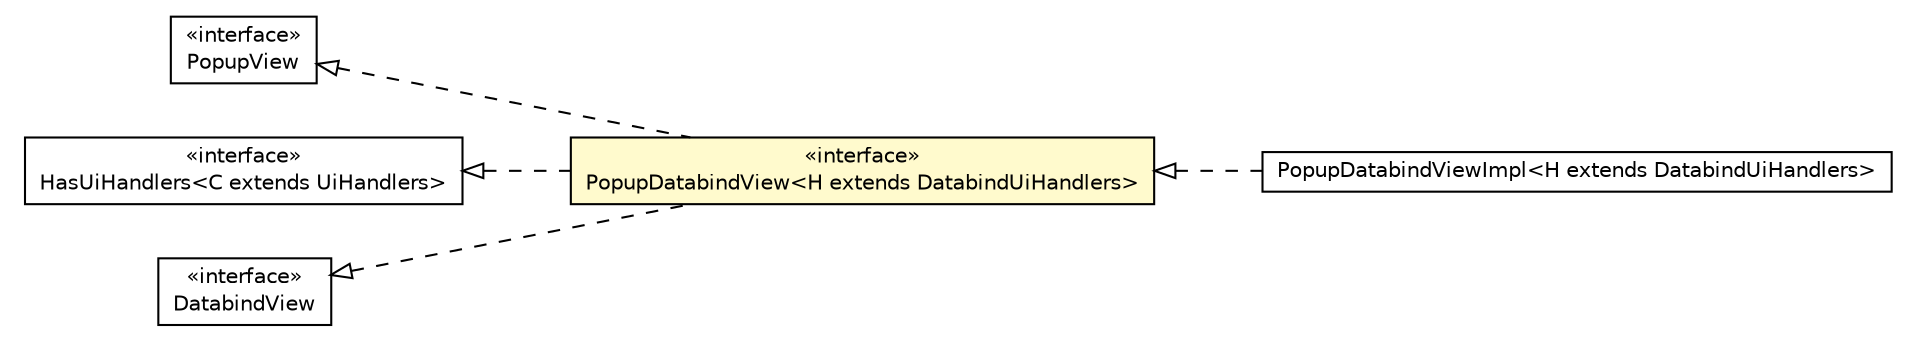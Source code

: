 #!/usr/local/bin/dot
#
# Class diagram 
# Generated by UMLGraph version R5_6-24-gf6e263 (http://www.umlgraph.org/)
#

digraph G {
	edge [fontname="Helvetica",fontsize=10,labelfontname="Helvetica",labelfontsize=10];
	node [fontname="Helvetica",fontsize=10,shape=plaintext];
	nodesep=0.25;
	ranksep=0.5;
	rankdir=LR;
	// org.turbogwt.ext.gwtp.databind.client.PopupDatabindViewImpl<H extends org.turbogwt.ext.gwtp.databind.client.DatabindUiHandlers>
	c45 [label=<<table title="org.turbogwt.ext.gwtp.databind.client.PopupDatabindViewImpl" border="0" cellborder="1" cellspacing="0" cellpadding="2" port="p" href="./PopupDatabindViewImpl.html">
		<tr><td><table border="0" cellspacing="0" cellpadding="1">
<tr><td align="center" balign="center"> PopupDatabindViewImpl&lt;H extends DatabindUiHandlers&gt; </td></tr>
		</table></td></tr>
		</table>>, URL="./PopupDatabindViewImpl.html", fontname="Helvetica", fontcolor="black", fontsize=10.0];
	// org.turbogwt.ext.gwtp.databind.client.PopupDatabindView<H extends org.turbogwt.ext.gwtp.databind.client.DatabindUiHandlers>
	c46 [label=<<table title="org.turbogwt.ext.gwtp.databind.client.PopupDatabindView" border="0" cellborder="1" cellspacing="0" cellpadding="2" port="p" bgcolor="lemonChiffon" href="./PopupDatabindView.html">
		<tr><td><table border="0" cellspacing="0" cellpadding="1">
<tr><td align="center" balign="center"> &#171;interface&#187; </td></tr>
<tr><td align="center" balign="center"> PopupDatabindView&lt;H extends DatabindUiHandlers&gt; </td></tr>
		</table></td></tr>
		</table>>, URL="./PopupDatabindView.html", fontname="Helvetica", fontcolor="black", fontsize=10.0];
	//org.turbogwt.ext.gwtp.databind.client.PopupDatabindViewImpl<H extends org.turbogwt.ext.gwtp.databind.client.DatabindUiHandlers> implements org.turbogwt.ext.gwtp.databind.client.PopupDatabindView<H extends org.turbogwt.ext.gwtp.databind.client.DatabindUiHandlers>
	c46:p -> c45:p [dir=back,arrowtail=empty,style=dashed];
	//org.turbogwt.ext.gwtp.databind.client.PopupDatabindView<H extends org.turbogwt.ext.gwtp.databind.client.DatabindUiHandlers> implements com.gwtplatform.mvp.client.PopupView
	c51:p -> c46:p [dir=back,arrowtail=empty,style=dashed];
	//org.turbogwt.ext.gwtp.databind.client.PopupDatabindView<H extends org.turbogwt.ext.gwtp.databind.client.DatabindUiHandlers> implements com.gwtplatform.mvp.client.HasUiHandlers<C extends com.gwtplatform.mvp.client.UiHandlers>
	c52:p -> c46:p [dir=back,arrowtail=empty,style=dashed];
	//org.turbogwt.ext.gwtp.databind.client.PopupDatabindView<H extends org.turbogwt.ext.gwtp.databind.client.DatabindUiHandlers> implements org.turbogwt.mvp.databind.client.DatabindView
	c53:p -> c46:p [dir=back,arrowtail=empty,style=dashed];
	// com.gwtplatform.mvp.client.PopupView
	c51 [label=<<table title="com.gwtplatform.mvp.client.PopupView" border="0" cellborder="1" cellspacing="0" cellpadding="2" port="p">
		<tr><td><table border="0" cellspacing="0" cellpadding="1">
<tr><td align="center" balign="center"> &#171;interface&#187; </td></tr>
<tr><td align="center" balign="center"> PopupView </td></tr>
		</table></td></tr>
		</table>>, URL="null", fontname="Helvetica", fontcolor="black", fontsize=10.0];
	// com.gwtplatform.mvp.client.HasUiHandlers<C extends com.gwtplatform.mvp.client.UiHandlers>
	c52 [label=<<table title="com.gwtplatform.mvp.client.HasUiHandlers" border="0" cellborder="1" cellspacing="0" cellpadding="2" port="p">
		<tr><td><table border="0" cellspacing="0" cellpadding="1">
<tr><td align="center" balign="center"> &#171;interface&#187; </td></tr>
<tr><td align="center" balign="center"> HasUiHandlers&lt;C extends UiHandlers&gt; </td></tr>
		</table></td></tr>
		</table>>, URL="null", fontname="Helvetica", fontcolor="black", fontsize=10.0];
	// org.turbogwt.mvp.databind.client.DatabindView
	c53 [label=<<table title="org.turbogwt.mvp.databind.client.DatabindView" border="0" cellborder="1" cellspacing="0" cellpadding="2" port="p">
		<tr><td><table border="0" cellspacing="0" cellpadding="1">
<tr><td align="center" balign="center"> &#171;interface&#187; </td></tr>
<tr><td align="center" balign="center"> DatabindView </td></tr>
		</table></td></tr>
		</table>>, URL="null", fontname="Helvetica", fontcolor="black", fontsize=10.0];
}

